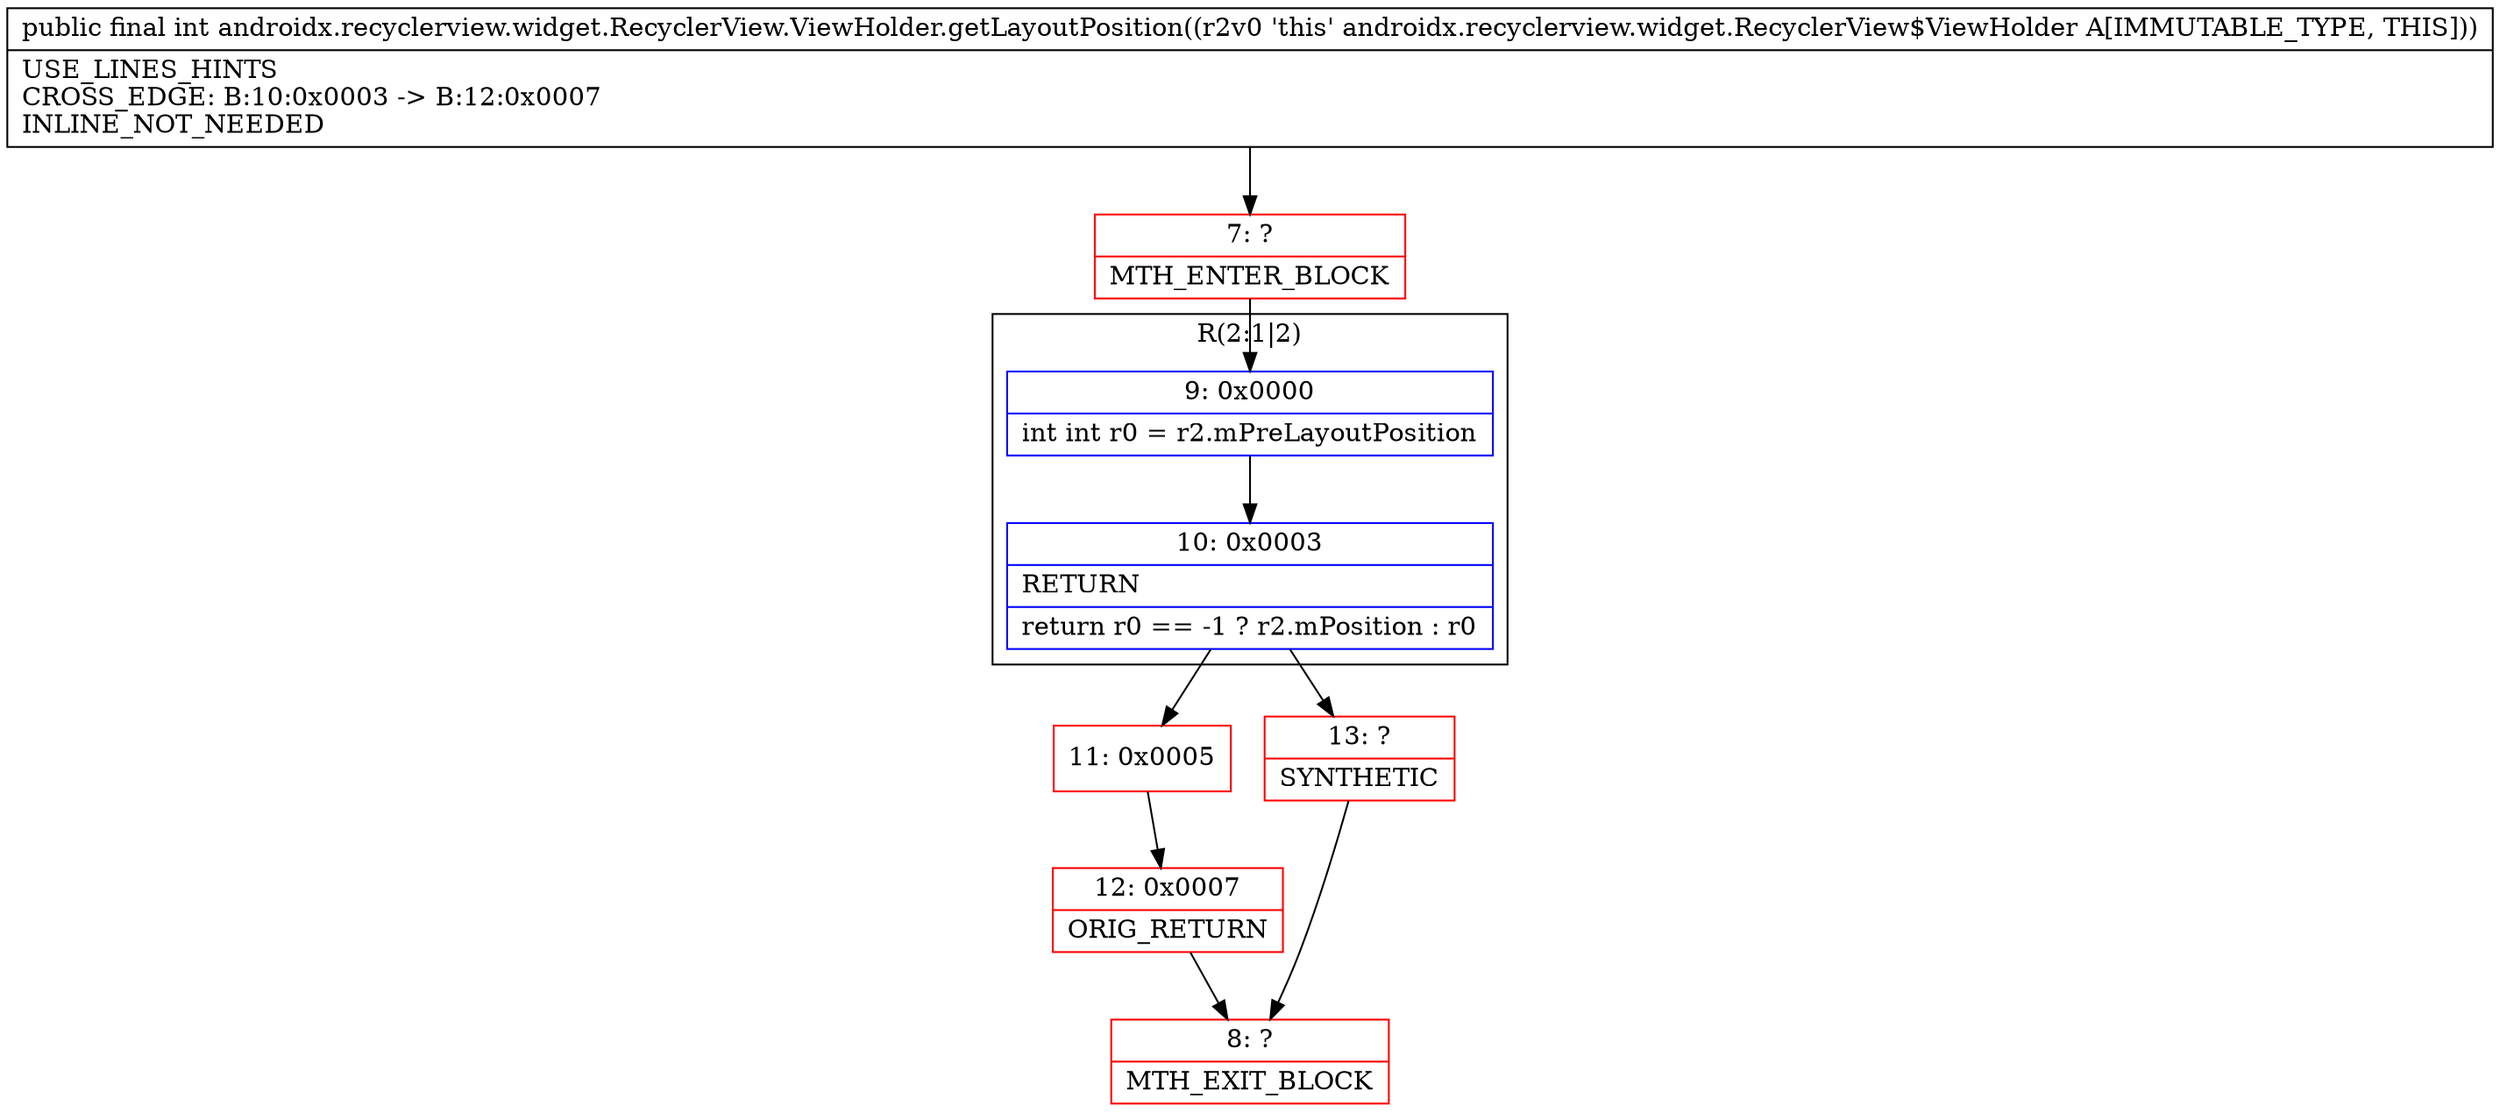 digraph "CFG forandroidx.recyclerview.widget.RecyclerView.ViewHolder.getLayoutPosition()I" {
subgraph cluster_Region_417052763 {
label = "R(2:1|2)";
node [shape=record,color=blue];
Node_9 [shape=record,label="{9\:\ 0x0000|int int r0 = r2.mPreLayoutPosition\l}"];
Node_10 [shape=record,label="{10\:\ 0x0003|RETURN\l|return r0 == \-1 ? r2.mPosition : r0\l}"];
}
Node_7 [shape=record,color=red,label="{7\:\ ?|MTH_ENTER_BLOCK\l}"];
Node_11 [shape=record,color=red,label="{11\:\ 0x0005}"];
Node_12 [shape=record,color=red,label="{12\:\ 0x0007|ORIG_RETURN\l}"];
Node_8 [shape=record,color=red,label="{8\:\ ?|MTH_EXIT_BLOCK\l}"];
Node_13 [shape=record,color=red,label="{13\:\ ?|SYNTHETIC\l}"];
MethodNode[shape=record,label="{public final int androidx.recyclerview.widget.RecyclerView.ViewHolder.getLayoutPosition((r2v0 'this' androidx.recyclerview.widget.RecyclerView$ViewHolder A[IMMUTABLE_TYPE, THIS]))  | USE_LINES_HINTS\lCROSS_EDGE: B:10:0x0003 \-\> B:12:0x0007\lINLINE_NOT_NEEDED\l}"];
MethodNode -> Node_7;Node_9 -> Node_10;
Node_10 -> Node_11;
Node_10 -> Node_13;
Node_7 -> Node_9;
Node_11 -> Node_12;
Node_12 -> Node_8;
Node_13 -> Node_8;
}

